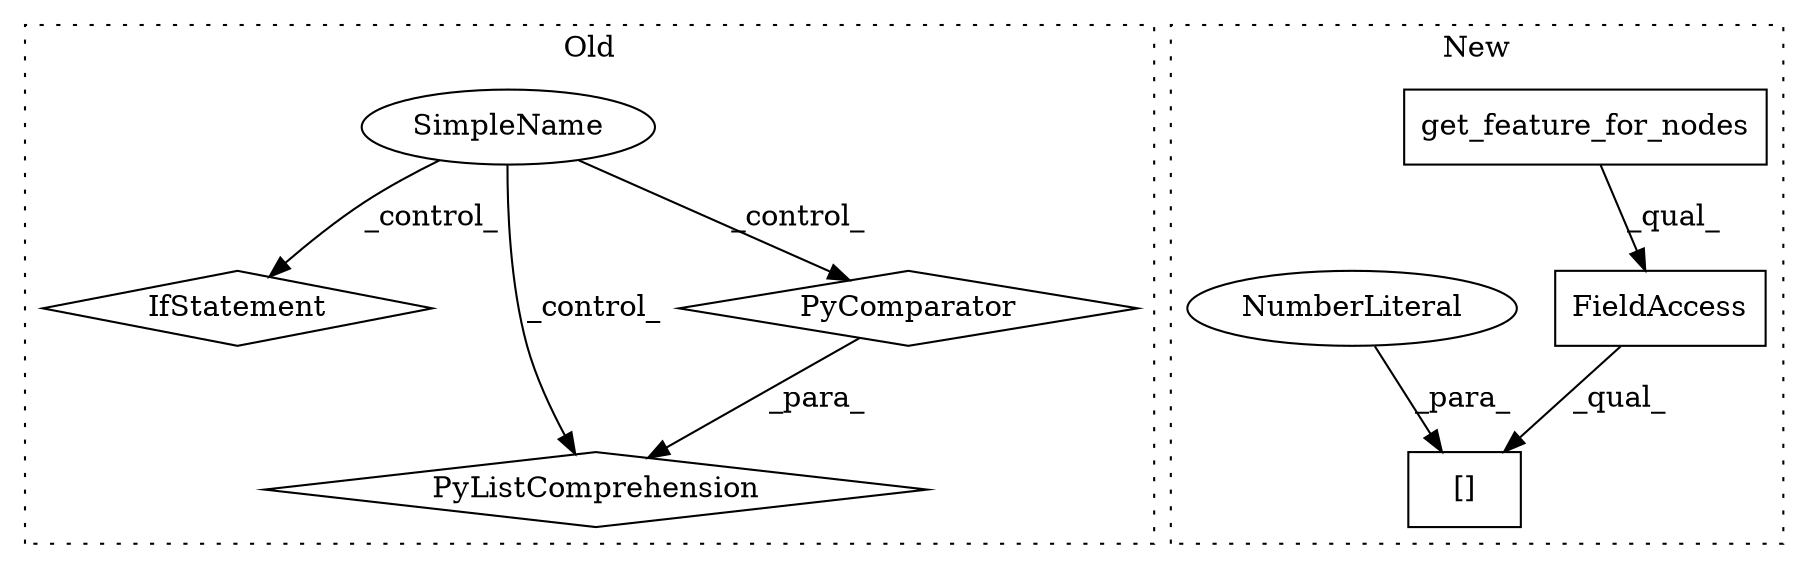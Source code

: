 digraph G {
subgraph cluster0 {
1 [label="IfStatement" a="25" s="8234" l="26" shape="diamond"];
3 [label="SimpleName" a="42" s="" l="" shape="ellipse"];
4 [label="PyListComprehension" a="109" s="8134" l="134" shape="diamond"];
8 [label="PyComparator" a="113" s="8234" l="26" shape="diamond"];
label = "Old";
style="dotted";
}
subgraph cluster1 {
2 [label="get_feature_for_nodes" a="32" s="6211,6247" l="22,1" shape="box"];
5 [label="FieldAccess" a="22" s="6502" l="7" shape="box"];
6 [label="[]" a="2" s="6502,6511" l="8,1" shape="box"];
7 [label="NumberLiteral" a="34" s="6510" l="1" shape="ellipse"];
label = "New";
style="dotted";
}
2 -> 5 [label="_qual_"];
3 -> 1 [label="_control_"];
3 -> 8 [label="_control_"];
3 -> 4 [label="_control_"];
5 -> 6 [label="_qual_"];
7 -> 6 [label="_para_"];
8 -> 4 [label="_para_"];
}